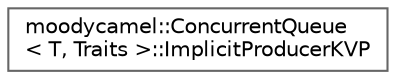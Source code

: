digraph "类继承关系图"
{
 // INTERACTIVE_SVG=YES
 // LATEX_PDF_SIZE
  bgcolor="transparent";
  edge [fontname=Helvetica,fontsize=10,labelfontname=Helvetica,labelfontsize=10];
  node [fontname=Helvetica,fontsize=10,shape=box,height=0.2,width=0.4];
  rankdir="LR";
  Node0 [id="Node000000",label="moodycamel::ConcurrentQueue\l\< T, Traits \>::ImplicitProducerKVP",height=0.2,width=0.4,color="grey40", fillcolor="white", style="filled",URL="$d3/dde/structmoodycamel_1_1ConcurrentQueue_1_1ImplicitProducerKVP.html",tooltip=" "];
}
